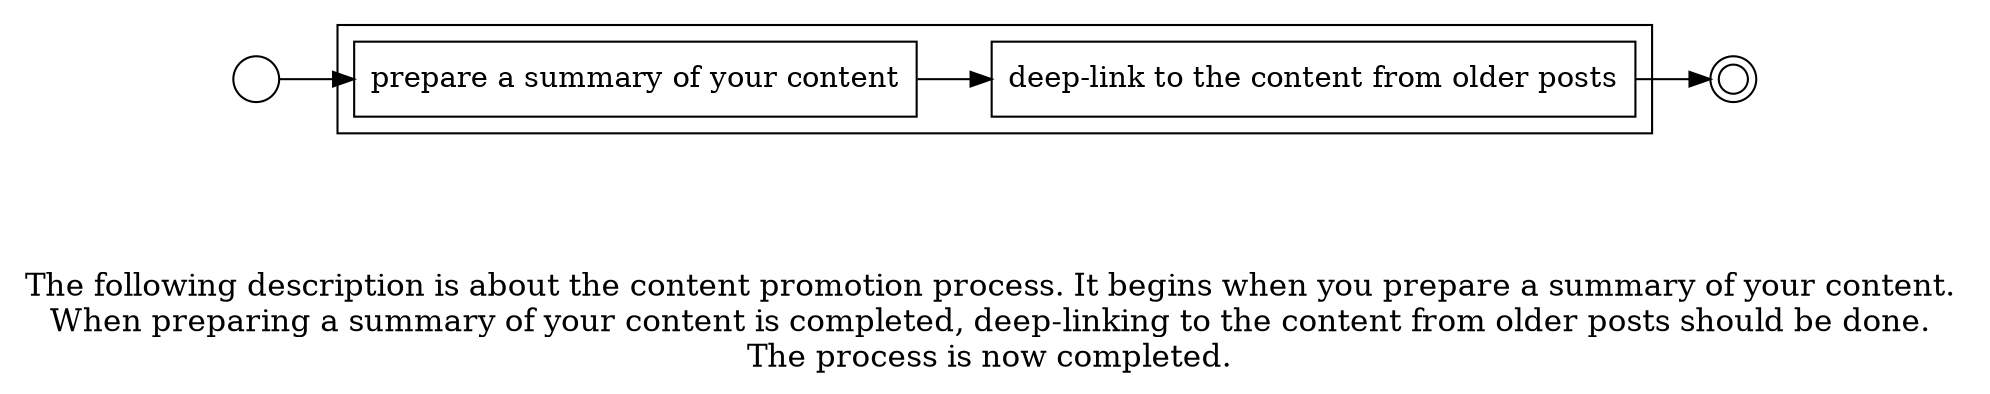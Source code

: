 digraph content_promotion_process_177 {
	graph [rankdir=LR]
	START_NODE [label="" shape=circle width=0.3]
	subgraph CLUSTER_0 {
		"prepare a summary of your content" [shape=box]
		"deep-link to the content from older posts" [shape=box]
		"prepare a summary of your content" -> "deep-link to the content from older posts"
	}
	START_NODE -> "prepare a summary of your content"
	END_NODE [label="" shape=doublecircle width=0.2]
	"deep-link to the content from older posts" -> END_NODE
	fontsize=15 label="\n\n
The following description is about the content promotion process. It begins when you prepare a summary of your content. 
When preparing a summary of your content is completed, deep-linking to the content from older posts should be done. 
The process is now completed. 
"
}
